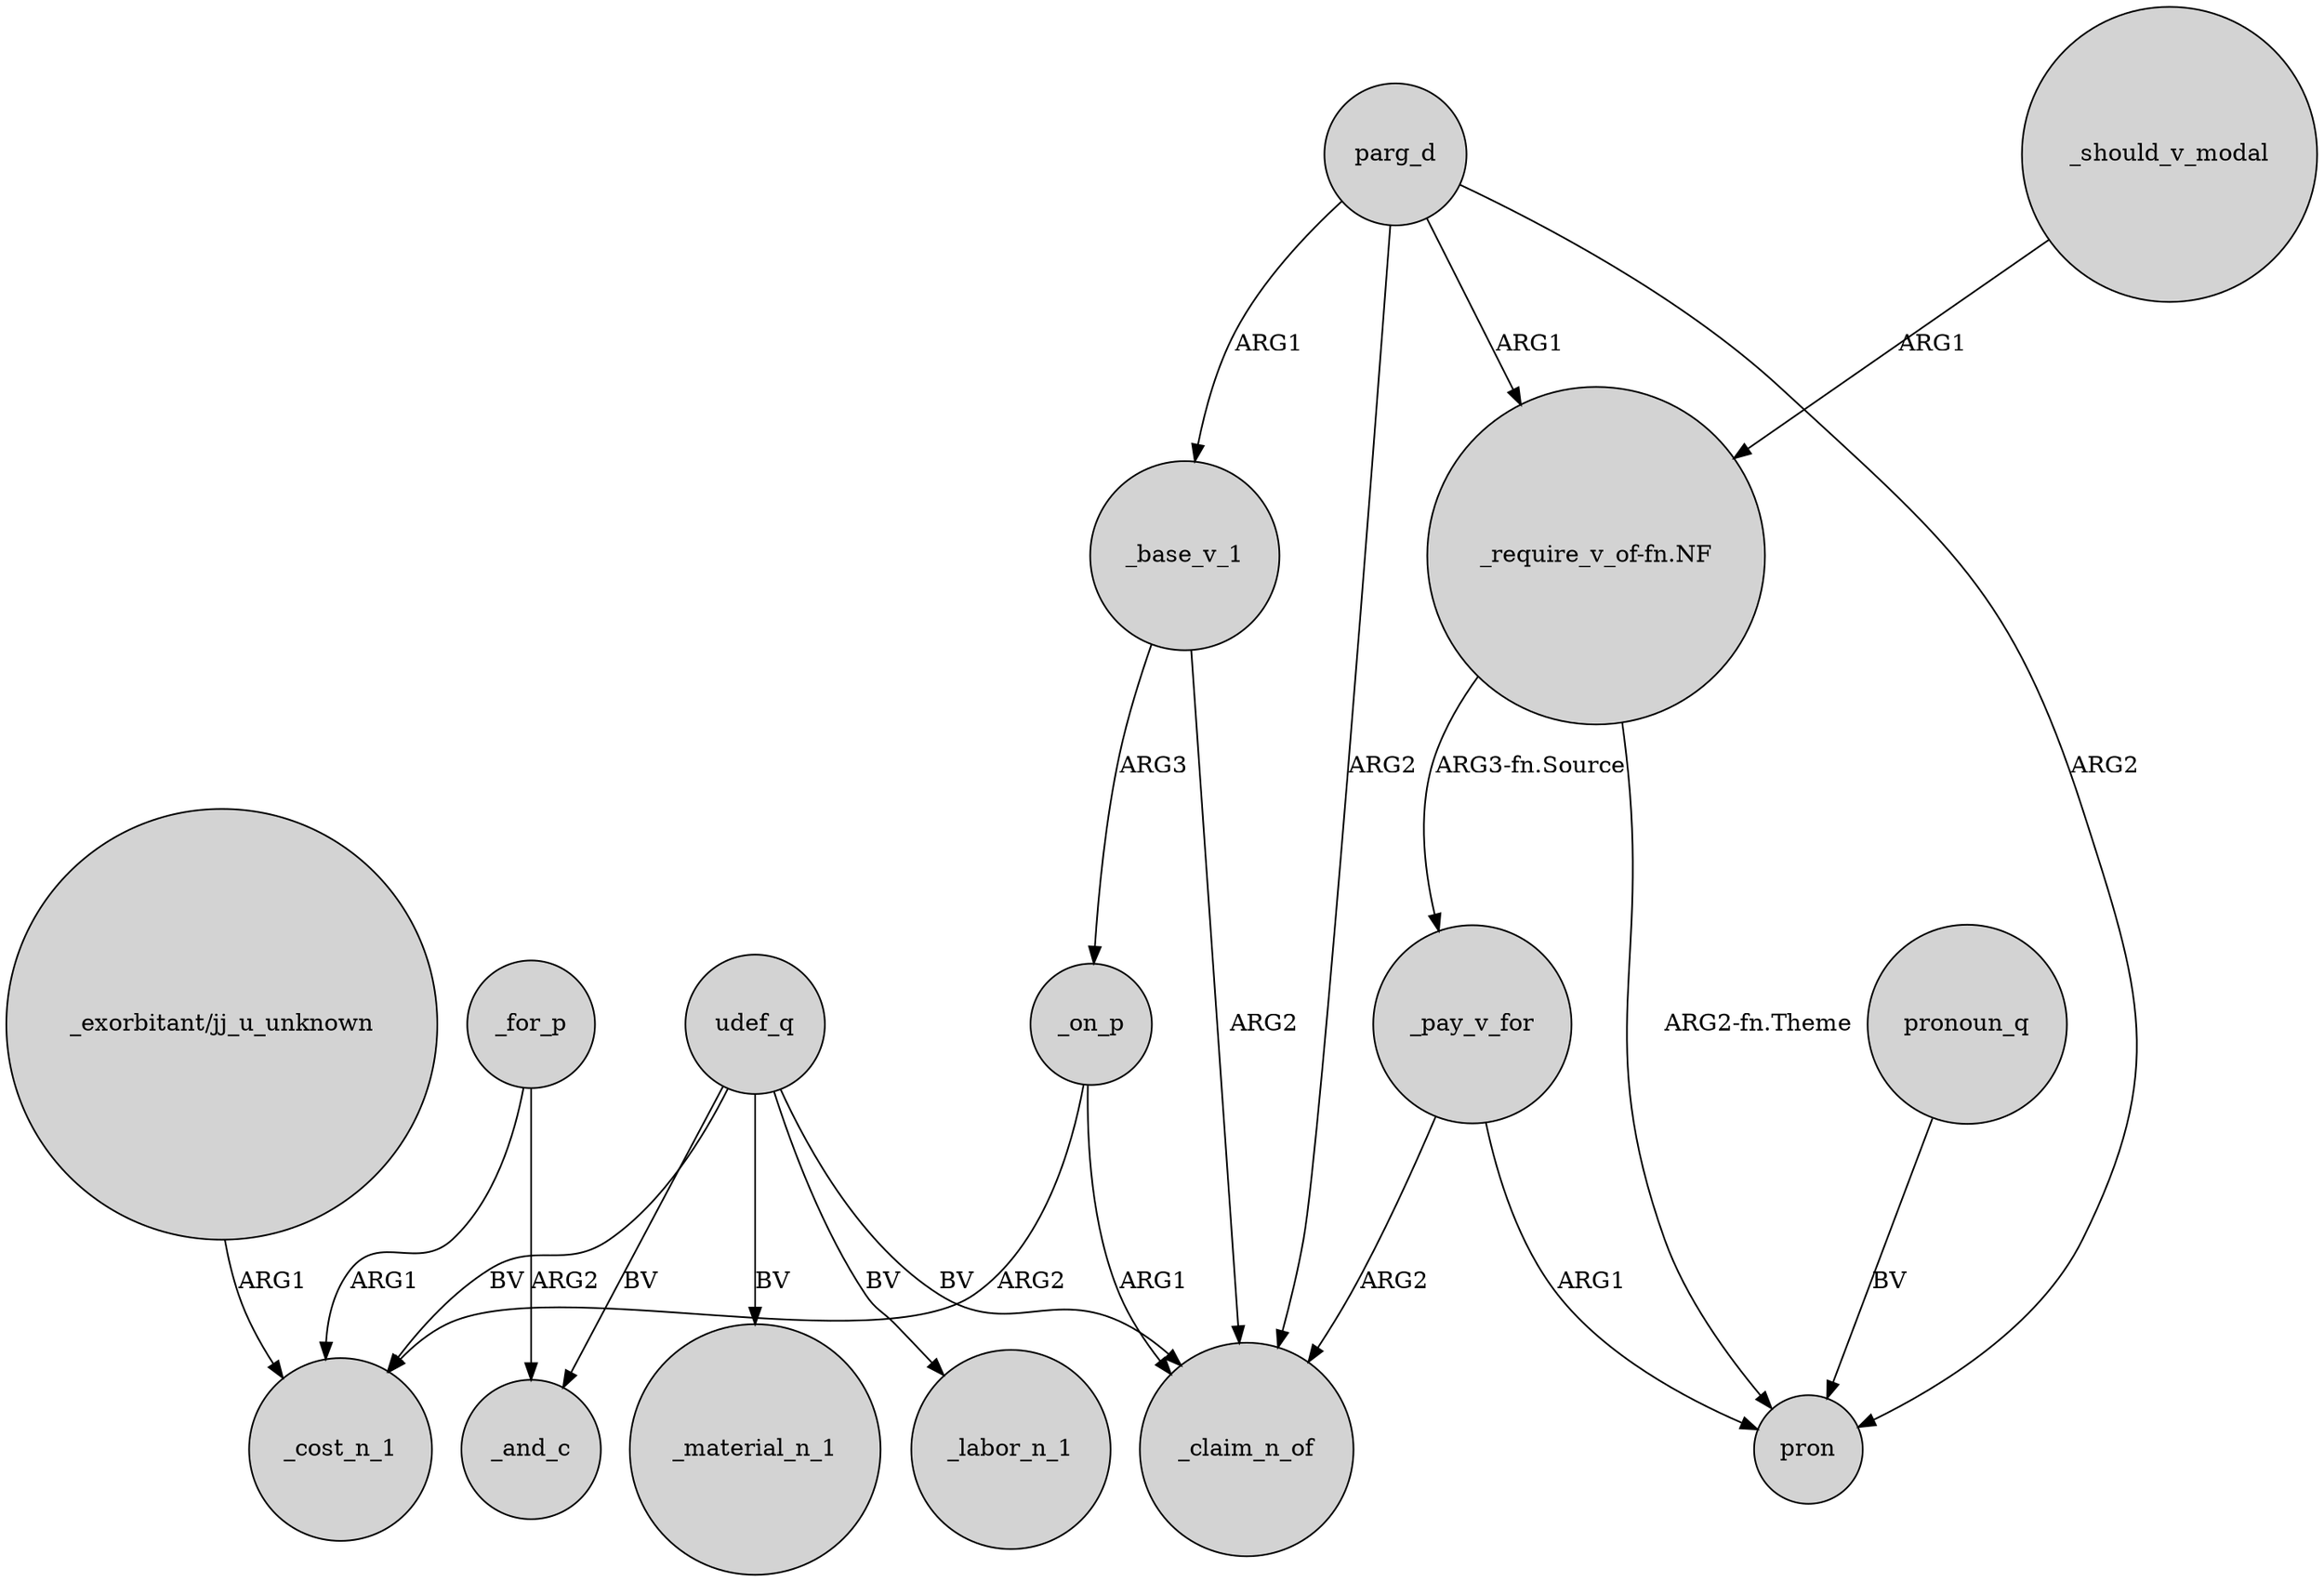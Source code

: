 digraph {
	node [shape=circle style=filled]
	_base_v_1 -> _on_p [label=ARG3]
	"_exorbitant/jj_u_unknown" -> _cost_n_1 [label=ARG1]
	_for_p -> _and_c [label=ARG2]
	_pay_v_for -> pron [label=ARG1]
	udef_q -> _cost_n_1 [label=BV]
	_on_p -> _claim_n_of [label=ARG1]
	_on_p -> _cost_n_1 [label=ARG2]
	udef_q -> _labor_n_1 [label=BV]
	parg_d -> pron [label=ARG2]
	pronoun_q -> pron [label=BV]
	_pay_v_for -> _claim_n_of [label=ARG2]
	parg_d -> "_require_v_of-fn.NF" [label=ARG1]
	"_require_v_of-fn.NF" -> pron [label="ARG2-fn.Theme"]
	parg_d -> _claim_n_of [label=ARG2]
	"_require_v_of-fn.NF" -> _pay_v_for [label="ARG3-fn.Source"]
	parg_d -> _base_v_1 [label=ARG1]
	_should_v_modal -> "_require_v_of-fn.NF" [label=ARG1]
	_base_v_1 -> _claim_n_of [label=ARG2]
	udef_q -> _claim_n_of [label=BV]
	_for_p -> _cost_n_1 [label=ARG1]
	udef_q -> _and_c [label=BV]
	udef_q -> _material_n_1 [label=BV]
}
